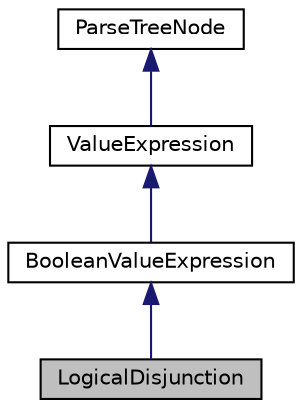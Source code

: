 digraph "LogicalDisjunction"
{
  edge [fontname="Helvetica",fontsize="10",labelfontname="Helvetica",labelfontsize="10"];
  node [fontname="Helvetica",fontsize="10",shape=record];
  Node0 [label="LogicalDisjunction",height=0.2,width=0.4,color="black", fillcolor="grey75", style="filled", fontcolor="black"];
  Node1 -> Node0 [dir="back",color="midnightblue",fontsize="10",style="solid",fontname="Helvetica"];
  Node1 [label="BooleanValueExpression",height=0.2,width=0.4,color="black", fillcolor="white", style="filled",URL="$classBooleanValueExpression.html"];
  Node2 -> Node1 [dir="back",color="midnightblue",fontsize="10",style="solid",fontname="Helvetica"];
  Node2 [label="ValueExpression",height=0.2,width=0.4,color="black", fillcolor="white", style="filled",URL="$classValueExpression.html"];
  Node3 -> Node2 [dir="back",color="midnightblue",fontsize="10",style="solid",fontname="Helvetica"];
  Node3 [label="ParseTreeNode",height=0.2,width=0.4,color="black", fillcolor="white", style="filled",URL="$classParseTreeNode.html"];
}
